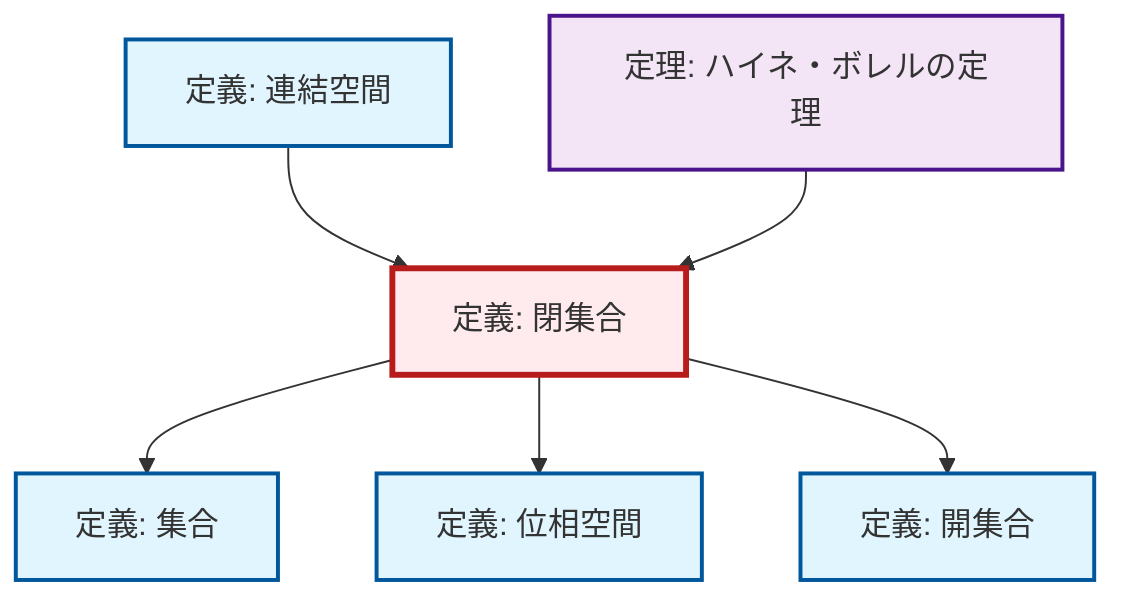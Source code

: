 graph TD
    classDef definition fill:#e1f5fe,stroke:#01579b,stroke-width:2px
    classDef theorem fill:#f3e5f5,stroke:#4a148c,stroke-width:2px
    classDef axiom fill:#fff3e0,stroke:#e65100,stroke-width:2px
    classDef example fill:#e8f5e9,stroke:#1b5e20,stroke-width:2px
    classDef current fill:#ffebee,stroke:#b71c1c,stroke-width:3px
    def-topological-space["定義: 位相空間"]:::definition
    def-open-set["定義: 開集合"]:::definition
    def-set["定義: 集合"]:::definition
    thm-heine-borel["定理: ハイネ・ボレルの定理"]:::theorem
    def-connected["定義: 連結空間"]:::definition
    def-closed-set["定義: 閉集合"]:::definition
    def-connected --> def-closed-set
    thm-heine-borel --> def-closed-set
    def-closed-set --> def-set
    def-closed-set --> def-topological-space
    def-closed-set --> def-open-set
    class def-closed-set current